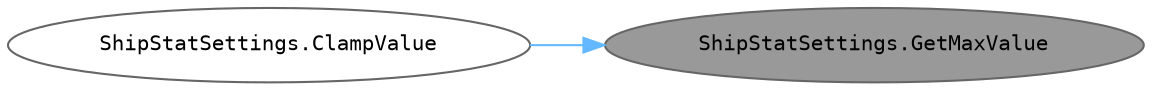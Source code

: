 digraph "ShipStatSettings.GetMaxValue"
{
 // INTERACTIVE_SVG=YES
 // LATEX_PDF_SIZE
  bgcolor="transparent";
  edge [fontname=Helvetica,fontsize=10,labelfontname=Helvetica,labelfontsize=10];
  node [fontname=Helvetica,fontsize=10,fontname=Consolas fontsize=10 style=filled height=0.2 width=0.4 margin=0.1];
  rankdir="RL";
  Node1 [id="Node000001",label="ShipStatSettings.GetMaxValue",height=0.2,width=0.4,color="gray40", fillcolor="grey60", style="filled", fontcolor="black",tooltip="특정 스탯의 최대값을 반환합니다."];
  Node1 -> Node2 [id="edge1_Node000001_Node000002",dir="back",color="steelblue1",style="solid",tooltip=" "];
  Node2 [id="Node000002",label="ShipStatSettings.ClampValue",height=0.2,width=0.4,color="grey40", fillcolor="white", style="filled",URL="$class_ship_stat_settings.html#a5d65824dd5b7c3085e3147389f0daba9",tooltip="주어진 스탯 값이 최소값과 최대값 사이에 있도록 제한합니다."];
}

